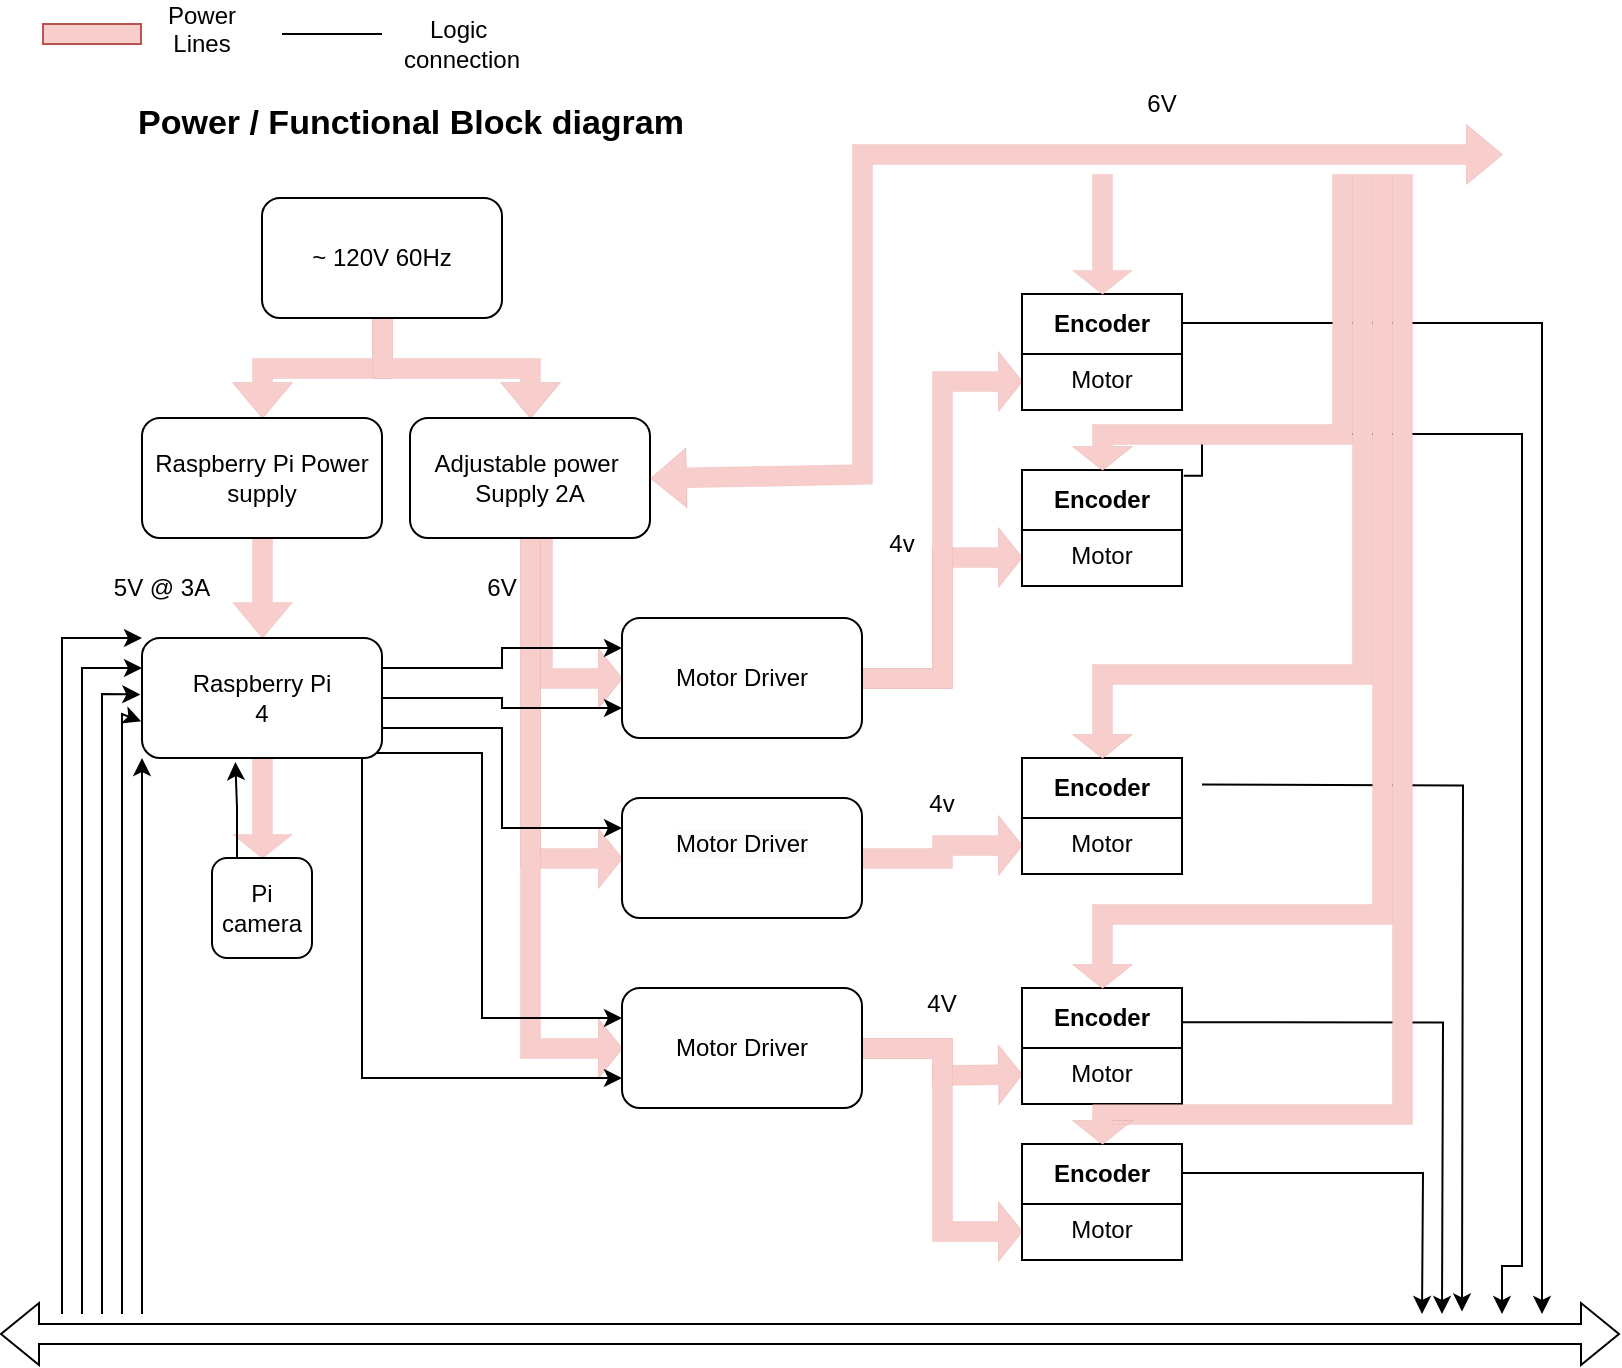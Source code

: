 <mxfile version="24.8.6">
  <diagram id="C5RBs43oDa-KdzZeNtuy" name="Page-1">
    <mxGraphModel dx="2025" dy="1185" grid="1" gridSize="10" guides="1" tooltips="1" connect="1" arrows="1" fold="1" page="1" pageScale="1" pageWidth="827" pageHeight="1169" math="0" shadow="0">
      <root>
        <mxCell id="WIyWlLk6GJQsqaUBKTNV-0" />
        <mxCell id="WIyWlLk6GJQsqaUBKTNV-1" parent="WIyWlLk6GJQsqaUBKTNV-0" />
        <mxCell id="K546R3tfsQZQjaJNBDif-0" value="Power / Functional Block diagram" style="text;html=1;align=center;verticalAlign=middle;resizable=0;points=[];autosize=1;strokeColor=none;fillColor=none;fontStyle=1;horizontal=1;fontSize=17;" vertex="1" parent="WIyWlLk6GJQsqaUBKTNV-1">
          <mxGeometry x="74" y="60" width="280" height="30" as="geometry" />
        </mxCell>
        <mxCell id="K546R3tfsQZQjaJNBDif-8" style="edgeStyle=orthogonalEdgeStyle;rounded=0;orthogonalLoop=1;jettySize=auto;html=1;exitX=0.5;exitY=1;exitDx=0;exitDy=0;entryX=0.5;entryY=0;entryDx=0;entryDy=0;fillColor=#f8cecc;strokeColor=#b85450;shape=flexArrow;strokeWidth=0;" edge="1" parent="WIyWlLk6GJQsqaUBKTNV-1" source="K546R3tfsQZQjaJNBDif-1" target="K546R3tfsQZQjaJNBDif-2">
          <mxGeometry relative="1" as="geometry" />
        </mxCell>
        <mxCell id="K546R3tfsQZQjaJNBDif-9" style="edgeStyle=orthogonalEdgeStyle;rounded=0;orthogonalLoop=1;jettySize=auto;html=1;exitX=0.5;exitY=1;exitDx=0;exitDy=0;entryX=0.5;entryY=0;entryDx=0;entryDy=0;fillColor=#f8cecc;strokeColor=#b85450;shape=flexArrow;strokeWidth=0;" edge="1" parent="WIyWlLk6GJQsqaUBKTNV-1" source="K546R3tfsQZQjaJNBDif-1" target="K546R3tfsQZQjaJNBDif-3">
          <mxGeometry relative="1" as="geometry" />
        </mxCell>
        <mxCell id="K546R3tfsQZQjaJNBDif-1" value="~ 120V 60Hz" style="rounded=1;whiteSpace=wrap;html=1;" vertex="1" parent="WIyWlLk6GJQsqaUBKTNV-1">
          <mxGeometry x="140" y="112" width="120" height="60" as="geometry" />
        </mxCell>
        <mxCell id="K546R3tfsQZQjaJNBDif-10" style="edgeStyle=orthogonalEdgeStyle;rounded=0;orthogonalLoop=1;jettySize=auto;html=1;exitX=0.5;exitY=1;exitDx=0;exitDy=0;entryX=0.5;entryY=0;entryDx=0;entryDy=0;fillColor=#f8cecc;strokeColor=#b85450;shape=flexArrow;strokeWidth=0;" edge="1" parent="WIyWlLk6GJQsqaUBKTNV-1" source="K546R3tfsQZQjaJNBDif-2" target="K546R3tfsQZQjaJNBDif-4">
          <mxGeometry relative="1" as="geometry" />
        </mxCell>
        <mxCell id="K546R3tfsQZQjaJNBDif-2" value="Raspberry Pi Power supply" style="rounded=1;whiteSpace=wrap;html=1;" vertex="1" parent="WIyWlLk6GJQsqaUBKTNV-1">
          <mxGeometry x="80" y="222" width="120" height="60" as="geometry" />
        </mxCell>
        <mxCell id="K546R3tfsQZQjaJNBDif-16" style="edgeStyle=orthogonalEdgeStyle;rounded=0;orthogonalLoop=1;jettySize=auto;html=1;exitX=0.5;exitY=1;exitDx=0;exitDy=0;entryX=0;entryY=0.5;entryDx=0;entryDy=0;fillColor=#f8cecc;strokeColor=#b85450;shape=flexArrow;strokeWidth=0;endSize=4;startSize=4;" edge="1" parent="WIyWlLk6GJQsqaUBKTNV-1" source="K546R3tfsQZQjaJNBDif-3" target="K546R3tfsQZQjaJNBDif-7">
          <mxGeometry relative="1" as="geometry">
            <Array as="points">
              <mxPoint x="280" y="282" />
            </Array>
          </mxGeometry>
        </mxCell>
        <mxCell id="K546R3tfsQZQjaJNBDif-18" style="edgeStyle=orthogonalEdgeStyle;rounded=0;orthogonalLoop=1;jettySize=auto;html=1;exitX=0.5;exitY=1;exitDx=0;exitDy=0;entryX=0;entryY=0.5;entryDx=0;entryDy=0;fillColor=#f8cecc;strokeColor=#b85450;shape=flexArrow;strokeWidth=0;endSize=4;startSize=4;" edge="1" parent="WIyWlLk6GJQsqaUBKTNV-1" source="K546R3tfsQZQjaJNBDif-3" target="K546R3tfsQZQjaJNBDif-6">
          <mxGeometry relative="1" as="geometry" />
        </mxCell>
        <mxCell id="K546R3tfsQZQjaJNBDif-19" style="edgeStyle=orthogonalEdgeStyle;rounded=0;orthogonalLoop=1;jettySize=auto;html=1;exitX=0.5;exitY=1;exitDx=0;exitDy=0;entryX=0;entryY=0.5;entryDx=0;entryDy=0;fillColor=#f8cecc;strokeColor=#b85450;shape=flexArrow;strokeWidth=0;endSize=4;startSize=4;" edge="1" parent="WIyWlLk6GJQsqaUBKTNV-1" source="K546R3tfsQZQjaJNBDif-3" target="K546R3tfsQZQjaJNBDif-5">
          <mxGeometry relative="1" as="geometry" />
        </mxCell>
        <mxCell id="K546R3tfsQZQjaJNBDif-3" value="Adjustable power&amp;nbsp;&lt;div&gt;Supply 2A&lt;/div&gt;" style="rounded=1;whiteSpace=wrap;html=1;" vertex="1" parent="WIyWlLk6GJQsqaUBKTNV-1">
          <mxGeometry x="214" y="222" width="120" height="60" as="geometry" />
        </mxCell>
        <mxCell id="K546R3tfsQZQjaJNBDif-14" value="" style="edgeStyle=orthogonalEdgeStyle;rounded=0;orthogonalLoop=1;jettySize=auto;html=1;fillColor=#f8cecc;strokeColor=#b85450;shape=flexArrow;strokeWidth=0;endSize=4;startSize=4;" edge="1" parent="WIyWlLk6GJQsqaUBKTNV-1" source="K546R3tfsQZQjaJNBDif-4" target="K546R3tfsQZQjaJNBDif-12">
          <mxGeometry relative="1" as="geometry" />
        </mxCell>
        <mxCell id="K546R3tfsQZQjaJNBDif-79" style="edgeStyle=orthogonalEdgeStyle;rounded=0;orthogonalLoop=1;jettySize=auto;html=1;exitX=1;exitY=0.25;exitDx=0;exitDy=0;entryX=0;entryY=0.25;entryDx=0;entryDy=0;" edge="1" parent="WIyWlLk6GJQsqaUBKTNV-1" source="K546R3tfsQZQjaJNBDif-4" target="K546R3tfsQZQjaJNBDif-7">
          <mxGeometry relative="1" as="geometry" />
        </mxCell>
        <mxCell id="K546R3tfsQZQjaJNBDif-84" style="edgeStyle=orthogonalEdgeStyle;rounded=0;orthogonalLoop=1;jettySize=auto;html=1;exitX=1;exitY=0.75;exitDx=0;exitDy=0;entryX=0;entryY=0.25;entryDx=0;entryDy=0;" edge="1" parent="WIyWlLk6GJQsqaUBKTNV-1" source="K546R3tfsQZQjaJNBDif-4" target="K546R3tfsQZQjaJNBDif-6">
          <mxGeometry relative="1" as="geometry">
            <mxPoint x="310" y="490" as="targetPoint" />
          </mxGeometry>
        </mxCell>
        <mxCell id="K546R3tfsQZQjaJNBDif-86" style="edgeStyle=orthogonalEdgeStyle;rounded=0;orthogonalLoop=1;jettySize=auto;html=1;exitX=0.972;exitY=0.958;exitDx=0;exitDy=0;entryX=0;entryY=0.25;entryDx=0;entryDy=0;exitPerimeter=0;" edge="1" parent="WIyWlLk6GJQsqaUBKTNV-1" source="K546R3tfsQZQjaJNBDif-4" target="K546R3tfsQZQjaJNBDif-5">
          <mxGeometry relative="1" as="geometry">
            <mxPoint x="250" y="480" as="targetPoint" />
            <Array as="points">
              <mxPoint x="250" y="390" />
              <mxPoint x="250" y="522" />
            </Array>
          </mxGeometry>
        </mxCell>
        <mxCell id="K546R3tfsQZQjaJNBDif-87" style="edgeStyle=orthogonalEdgeStyle;rounded=0;orthogonalLoop=1;jettySize=auto;html=1;exitX=0.75;exitY=1;exitDx=0;exitDy=0;entryX=0;entryY=0.75;entryDx=0;entryDy=0;" edge="1" parent="WIyWlLk6GJQsqaUBKTNV-1" source="K546R3tfsQZQjaJNBDif-4" target="K546R3tfsQZQjaJNBDif-5">
          <mxGeometry relative="1" as="geometry">
            <mxPoint x="230" y="470" as="targetPoint" />
            <Array as="points">
              <mxPoint x="190" y="392" />
              <mxPoint x="190" y="552" />
            </Array>
          </mxGeometry>
        </mxCell>
        <mxCell id="K546R3tfsQZQjaJNBDif-4" value="Raspberry Pi&lt;div&gt;4&lt;/div&gt;" style="rounded=1;whiteSpace=wrap;html=1;" vertex="1" parent="WIyWlLk6GJQsqaUBKTNV-1">
          <mxGeometry x="80" y="332" width="120" height="60" as="geometry" />
        </mxCell>
        <mxCell id="K546R3tfsQZQjaJNBDif-58" style="edgeStyle=orthogonalEdgeStyle;rounded=0;orthogonalLoop=1;jettySize=auto;html=1;exitX=1;exitY=0.5;exitDx=0;exitDy=0;fillColor=#f8cecc;strokeColor=#b85450;shape=flexArrow;strokeWidth=0;endSize=4;startSize=4;" edge="1" parent="WIyWlLk6GJQsqaUBKTNV-1" source="K546R3tfsQZQjaJNBDif-5">
          <mxGeometry relative="1" as="geometry">
            <mxPoint x="520" y="550" as="targetPoint" />
          </mxGeometry>
        </mxCell>
        <mxCell id="K546R3tfsQZQjaJNBDif-59" style="edgeStyle=orthogonalEdgeStyle;rounded=0;orthogonalLoop=1;jettySize=auto;html=1;exitX=1;exitY=0.5;exitDx=0;exitDy=0;entryX=0;entryY=0.75;entryDx=0;entryDy=0;fillColor=#f8cecc;strokeColor=#b85450;shape=flexArrow;strokeWidth=0;endSize=4;startSize=4;" edge="1" parent="WIyWlLk6GJQsqaUBKTNV-1" source="K546R3tfsQZQjaJNBDif-5" target="K546R3tfsQZQjaJNBDif-31">
          <mxGeometry relative="1" as="geometry" />
        </mxCell>
        <mxCell id="K546R3tfsQZQjaJNBDif-5" value="Motor Driver" style="rounded=1;whiteSpace=wrap;html=1;" vertex="1" parent="WIyWlLk6GJQsqaUBKTNV-1">
          <mxGeometry x="320" y="507" width="120" height="60" as="geometry" />
        </mxCell>
        <mxCell id="K546R3tfsQZQjaJNBDif-57" style="edgeStyle=orthogonalEdgeStyle;rounded=0;orthogonalLoop=1;jettySize=auto;html=1;exitX=1;exitY=0.5;exitDx=0;exitDy=0;entryX=0;entryY=0.75;entryDx=0;entryDy=0;fillColor=#f8cecc;strokeColor=#b85450;shape=flexArrow;strokeWidth=0;endSize=4;startSize=4;" edge="1" parent="WIyWlLk6GJQsqaUBKTNV-1" source="K546R3tfsQZQjaJNBDif-6" target="K546R3tfsQZQjaJNBDif-50">
          <mxGeometry relative="1" as="geometry" />
        </mxCell>
        <mxCell id="K546R3tfsQZQjaJNBDif-6" value="&#xa;&lt;span style=&quot;color: rgb(0, 0, 0); font-family: Helvetica; font-size: 12px; font-style: normal; font-variant-ligatures: normal; font-variant-caps: normal; font-weight: 400; letter-spacing: normal; orphans: 2; text-align: center; text-indent: 0px; text-transform: none; widows: 2; word-spacing: 0px; -webkit-text-stroke-width: 0px; white-space: normal; background-color: rgb(251, 251, 251); text-decoration-thickness: initial; text-decoration-style: initial; text-decoration-color: initial; display: inline !important; float: none;&quot;&gt;Motor Driver&lt;/span&gt;&#xa;&#xa;" style="rounded=1;whiteSpace=wrap;html=1;" vertex="1" parent="WIyWlLk6GJQsqaUBKTNV-1">
          <mxGeometry x="320" y="412" width="120" height="60" as="geometry" />
        </mxCell>
        <mxCell id="K546R3tfsQZQjaJNBDif-56" style="edgeStyle=orthogonalEdgeStyle;rounded=0;orthogonalLoop=1;jettySize=auto;html=1;exitX=1;exitY=0.5;exitDx=0;exitDy=0;entryX=0;entryY=0.75;entryDx=0;entryDy=0;fillColor=#f8cecc;strokeColor=#b85450;shape=flexArrow;strokeWidth=0;endSize=4;startSize=4;" edge="1" parent="WIyWlLk6GJQsqaUBKTNV-1" source="K546R3tfsQZQjaJNBDif-7" target="K546R3tfsQZQjaJNBDif-44">
          <mxGeometry relative="1" as="geometry">
            <Array as="points">
              <mxPoint x="480" y="352" />
              <mxPoint x="480" y="292" />
            </Array>
          </mxGeometry>
        </mxCell>
        <mxCell id="K546R3tfsQZQjaJNBDif-70" style="edgeStyle=orthogonalEdgeStyle;rounded=0;orthogonalLoop=1;jettySize=auto;html=1;exitX=1;exitY=0.5;exitDx=0;exitDy=0;entryX=0;entryY=0.75;entryDx=0;entryDy=0;fillColor=#f8cecc;strokeColor=#b85450;shape=flexArrow;strokeWidth=0;endSize=4;startSize=4;" edge="1" parent="WIyWlLk6GJQsqaUBKTNV-1" source="K546R3tfsQZQjaJNBDif-7" target="K546R3tfsQZQjaJNBDif-42">
          <mxGeometry relative="1" as="geometry" />
        </mxCell>
        <mxCell id="K546R3tfsQZQjaJNBDif-7" value="Motor Driver" style="rounded=1;whiteSpace=wrap;html=1;" vertex="1" parent="WIyWlLk6GJQsqaUBKTNV-1">
          <mxGeometry x="320" y="322" width="120" height="60" as="geometry" />
        </mxCell>
        <mxCell id="K546R3tfsQZQjaJNBDif-11" value="5V @ 3A" style="text;html=1;align=center;verticalAlign=middle;whiteSpace=wrap;rounded=0;" vertex="1" parent="WIyWlLk6GJQsqaUBKTNV-1">
          <mxGeometry x="60" y="292" width="60" height="30" as="geometry" />
        </mxCell>
        <mxCell id="K546R3tfsQZQjaJNBDif-12" value="Pi&lt;div&gt;camera&lt;/div&gt;" style="rounded=1;whiteSpace=wrap;html=1;" vertex="1" parent="WIyWlLk6GJQsqaUBKTNV-1">
          <mxGeometry x="115" y="442" width="50" height="50" as="geometry" />
        </mxCell>
        <mxCell id="K546R3tfsQZQjaJNBDif-93" style="edgeStyle=orthogonalEdgeStyle;rounded=0;orthogonalLoop=1;jettySize=auto;html=1;exitX=1;exitY=0.25;exitDx=0;exitDy=0;" edge="1" parent="WIyWlLk6GJQsqaUBKTNV-1" source="K546R3tfsQZQjaJNBDif-31">
          <mxGeometry relative="1" as="geometry">
            <mxPoint x="720.0" y="670" as="targetPoint" />
            <mxPoint x="630" y="599.5" as="sourcePoint" />
          </mxGeometry>
        </mxCell>
        <mxCell id="K546R3tfsQZQjaJNBDif-31" value="Encoder" style="swimlane;whiteSpace=wrap;html=1;startSize=30;" vertex="1" parent="WIyWlLk6GJQsqaUBKTNV-1">
          <mxGeometry x="520" y="585" width="80" height="58" as="geometry">
            <mxRectangle x="374" y="670" width="140" height="60" as="alternateBounds" />
          </mxGeometry>
        </mxCell>
        <mxCell id="K546R3tfsQZQjaJNBDif-32" value="Motor" style="text;html=1;align=center;verticalAlign=middle;whiteSpace=wrap;rounded=0;" vertex="1" parent="K546R3tfsQZQjaJNBDif-31">
          <mxGeometry x="10" y="28" width="60" height="30" as="geometry" />
        </mxCell>
        <mxCell id="K546R3tfsQZQjaJNBDif-89" style="edgeStyle=orthogonalEdgeStyle;rounded=0;orthogonalLoop=1;jettySize=auto;html=1;exitX=1;exitY=0.25;exitDx=0;exitDy=0;" edge="1" parent="WIyWlLk6GJQsqaUBKTNV-1" source="K546R3tfsQZQjaJNBDif-42">
          <mxGeometry relative="1" as="geometry">
            <mxPoint x="780" y="670" as="targetPoint" />
            <Array as="points">
              <mxPoint x="780" y="174" />
              <mxPoint x="780" y="670" />
            </Array>
          </mxGeometry>
        </mxCell>
        <mxCell id="K546R3tfsQZQjaJNBDif-42" value="Encoder" style="swimlane;whiteSpace=wrap;html=1;startSize=30;" vertex="1" parent="WIyWlLk6GJQsqaUBKTNV-1">
          <mxGeometry x="520" y="160" width="80" height="58" as="geometry">
            <mxRectangle x="374" y="670" width="140" height="60" as="alternateBounds" />
          </mxGeometry>
        </mxCell>
        <mxCell id="K546R3tfsQZQjaJNBDif-43" value="Motor" style="text;html=1;align=center;verticalAlign=middle;whiteSpace=wrap;rounded=0;" vertex="1" parent="K546R3tfsQZQjaJNBDif-42">
          <mxGeometry x="10" y="28" width="60" height="30" as="geometry" />
        </mxCell>
        <mxCell id="K546R3tfsQZQjaJNBDif-90" style="edgeStyle=orthogonalEdgeStyle;rounded=0;orthogonalLoop=1;jettySize=auto;html=1;exitX=1.011;exitY=0.05;exitDx=0;exitDy=0;exitPerimeter=0;" edge="1" parent="WIyWlLk6GJQsqaUBKTNV-1" source="K546R3tfsQZQjaJNBDif-44">
          <mxGeometry relative="1" as="geometry">
            <mxPoint x="760" y="670.02" as="targetPoint" />
            <mxPoint x="600" y="230.5" as="sourcePoint" />
            <Array as="points">
              <mxPoint x="610" y="251" />
              <mxPoint x="610" y="230" />
              <mxPoint x="770" y="230" />
              <mxPoint x="770" y="646" />
              <mxPoint x="760" y="646" />
            </Array>
          </mxGeometry>
        </mxCell>
        <mxCell id="K546R3tfsQZQjaJNBDif-44" value="Encoder" style="swimlane;whiteSpace=wrap;html=1;startSize=30;" vertex="1" parent="WIyWlLk6GJQsqaUBKTNV-1">
          <mxGeometry x="520" y="248" width="80" height="58" as="geometry">
            <mxRectangle x="374" y="670" width="140" height="60" as="alternateBounds" />
          </mxGeometry>
        </mxCell>
        <mxCell id="K546R3tfsQZQjaJNBDif-45" value="Motor" style="text;html=1;align=center;verticalAlign=middle;whiteSpace=wrap;rounded=0;" vertex="1" parent="K546R3tfsQZQjaJNBDif-44">
          <mxGeometry x="10" y="28" width="60" height="30" as="geometry" />
        </mxCell>
        <mxCell id="K546R3tfsQZQjaJNBDif-92" style="edgeStyle=orthogonalEdgeStyle;rounded=0;orthogonalLoop=1;jettySize=auto;html=1;exitX=0.994;exitY=0.296;exitDx=0;exitDy=0;exitPerimeter=0;" edge="1" parent="WIyWlLk6GJQsqaUBKTNV-1" source="K546R3tfsQZQjaJNBDif-46">
          <mxGeometry relative="1" as="geometry">
            <mxPoint x="730.0" y="670" as="targetPoint" />
            <mxPoint x="620" y="521.5" as="sourcePoint" />
          </mxGeometry>
        </mxCell>
        <mxCell id="K546R3tfsQZQjaJNBDif-46" value="Encoder" style="swimlane;whiteSpace=wrap;html=1;startSize=30;" vertex="1" parent="WIyWlLk6GJQsqaUBKTNV-1">
          <mxGeometry x="520" y="507" width="80" height="58" as="geometry">
            <mxRectangle x="374" y="670" width="140" height="60" as="alternateBounds" />
          </mxGeometry>
        </mxCell>
        <mxCell id="K546R3tfsQZQjaJNBDif-47" value="Motor" style="text;html=1;align=center;verticalAlign=middle;whiteSpace=wrap;rounded=0;" vertex="1" parent="K546R3tfsQZQjaJNBDif-46">
          <mxGeometry x="10" y="28" width="60" height="30" as="geometry" />
        </mxCell>
        <mxCell id="K546R3tfsQZQjaJNBDif-91" style="edgeStyle=orthogonalEdgeStyle;rounded=0;orthogonalLoop=1;jettySize=auto;html=1;exitX=1;exitY=0.25;exitDx=0;exitDy=0;" edge="1" parent="WIyWlLk6GJQsqaUBKTNV-1">
          <mxGeometry relative="1" as="geometry">
            <mxPoint x="740" y="668.75" as="targetPoint" />
            <mxPoint x="610" y="405.25" as="sourcePoint" />
          </mxGeometry>
        </mxCell>
        <mxCell id="K546R3tfsQZQjaJNBDif-50" value="Encoder" style="swimlane;whiteSpace=wrap;html=1;startSize=30;" vertex="1" parent="WIyWlLk6GJQsqaUBKTNV-1">
          <mxGeometry x="520" y="392" width="80" height="58" as="geometry">
            <mxRectangle x="374" y="670" width="140" height="60" as="alternateBounds" />
          </mxGeometry>
        </mxCell>
        <mxCell id="K546R3tfsQZQjaJNBDif-51" value="Motor" style="text;html=1;align=center;verticalAlign=middle;whiteSpace=wrap;rounded=0;" vertex="1" parent="K546R3tfsQZQjaJNBDif-50">
          <mxGeometry x="10" y="28" width="60" height="30" as="geometry" />
        </mxCell>
        <mxCell id="K546R3tfsQZQjaJNBDif-60" value="" style="shape=flexArrow;endArrow=classic;startArrow=classic;html=1;rounded=0;exitX=1;exitY=0.5;exitDx=0;exitDy=0;fillColor=#f8cecc;strokeColor=#b85450;strokeWidth=0;" edge="1" parent="WIyWlLk6GJQsqaUBKTNV-1" source="K546R3tfsQZQjaJNBDif-3">
          <mxGeometry width="100" height="100" relative="1" as="geometry">
            <mxPoint x="390" y="140" as="sourcePoint" />
            <mxPoint x="760" y="90" as="targetPoint" />
            <Array as="points">
              <mxPoint x="440" y="250" />
              <mxPoint x="440" y="90" />
              <mxPoint x="680" y="90" />
            </Array>
          </mxGeometry>
        </mxCell>
        <mxCell id="K546R3tfsQZQjaJNBDif-61" value="6V" style="text;html=1;align=center;verticalAlign=middle;whiteSpace=wrap;rounded=0;" vertex="1" parent="WIyWlLk6GJQsqaUBKTNV-1">
          <mxGeometry x="230" y="292" width="60" height="30" as="geometry" />
        </mxCell>
        <mxCell id="K546R3tfsQZQjaJNBDif-63" value="" style="endArrow=classic;html=1;rounded=0;horizontal=1;entryX=0.5;entryY=0;entryDx=0;entryDy=0;fillColor=#f8cecc;strokeColor=#b85450;shape=flexArrow;strokeWidth=0;endSize=4;startSize=4;" edge="1" parent="WIyWlLk6GJQsqaUBKTNV-1" target="K546R3tfsQZQjaJNBDif-42">
          <mxGeometry width="50" height="50" relative="1" as="geometry">
            <mxPoint x="560" y="100" as="sourcePoint" />
            <mxPoint x="700" y="110" as="targetPoint" />
            <Array as="points">
              <mxPoint x="560" y="100" />
            </Array>
          </mxGeometry>
        </mxCell>
        <mxCell id="K546R3tfsQZQjaJNBDif-64" value="" style="endArrow=classic;html=1;rounded=0;horizontal=1;entryX=0.5;entryY=0;entryDx=0;entryDy=0;fillColor=#f8cecc;strokeColor=#b85450;shape=flexArrow;strokeWidth=0;endSize=4;startSize=4;" edge="1" parent="WIyWlLk6GJQsqaUBKTNV-1" target="K546R3tfsQZQjaJNBDif-44">
          <mxGeometry width="50" height="50" relative="1" as="geometry">
            <mxPoint x="680" y="100" as="sourcePoint" />
            <mxPoint x="610" y="184" as="targetPoint" />
            <Array as="points">
              <mxPoint x="680" y="230" />
              <mxPoint x="560" y="230" />
            </Array>
          </mxGeometry>
        </mxCell>
        <mxCell id="K546R3tfsQZQjaJNBDif-65" value="" style="endArrow=classic;html=1;rounded=0;horizontal=1;entryX=0.5;entryY=0;entryDx=0;entryDy=0;fillColor=#f8cecc;strokeColor=#b85450;shape=flexArrow;strokeWidth=0;endSize=4;startSize=4;" edge="1" parent="WIyWlLk6GJQsqaUBKTNV-1" target="K546R3tfsQZQjaJNBDif-50">
          <mxGeometry width="50" height="50" relative="1" as="geometry">
            <mxPoint x="690" y="100" as="sourcePoint" />
            <mxPoint x="620" y="194" as="targetPoint" />
            <Array as="points">
              <mxPoint x="690" y="350" />
              <mxPoint x="560" y="350" />
            </Array>
          </mxGeometry>
        </mxCell>
        <mxCell id="K546R3tfsQZQjaJNBDif-66" value="" style="endArrow=classic;html=1;rounded=0;horizontal=1;entryX=0.5;entryY=0;entryDx=0;entryDy=0;fillColor=#f8cecc;strokeColor=#b85450;shape=flexArrow;strokeWidth=0;endSize=4;startSize=4;" edge="1" parent="WIyWlLk6GJQsqaUBKTNV-1" target="K546R3tfsQZQjaJNBDif-46">
          <mxGeometry width="50" height="50" relative="1" as="geometry">
            <mxPoint x="700" y="100" as="sourcePoint" />
            <mxPoint x="630" y="204" as="targetPoint" />
            <Array as="points">
              <mxPoint x="700" y="470" />
              <mxPoint x="560" y="470" />
            </Array>
          </mxGeometry>
        </mxCell>
        <mxCell id="K546R3tfsQZQjaJNBDif-67" value="" style="endArrow=classic;html=1;rounded=0;horizontal=1;entryX=0.5;entryY=0;entryDx=0;entryDy=0;fillColor=#f8cecc;strokeColor=#b85450;shape=flexArrow;strokeWidth=0;endSize=4;startSize=4;" edge="1" parent="WIyWlLk6GJQsqaUBKTNV-1" target="K546R3tfsQZQjaJNBDif-31">
          <mxGeometry width="50" height="50" relative="1" as="geometry">
            <mxPoint x="710" y="100" as="sourcePoint" />
            <mxPoint x="640" y="214" as="targetPoint" />
            <Array as="points">
              <mxPoint x="710" y="570" />
              <mxPoint x="560" y="570" />
            </Array>
          </mxGeometry>
        </mxCell>
        <mxCell id="K546R3tfsQZQjaJNBDif-68" value="6V" style="text;html=1;align=center;verticalAlign=middle;whiteSpace=wrap;rounded=0;" vertex="1" parent="WIyWlLk6GJQsqaUBKTNV-1">
          <mxGeometry x="560" y="50" width="60" height="30" as="geometry" />
        </mxCell>
        <mxCell id="K546R3tfsQZQjaJNBDif-71" value="4v" style="text;html=1;align=center;verticalAlign=middle;whiteSpace=wrap;rounded=0;" vertex="1" parent="WIyWlLk6GJQsqaUBKTNV-1">
          <mxGeometry x="450" y="400" width="60" height="30" as="geometry" />
        </mxCell>
        <mxCell id="K546R3tfsQZQjaJNBDif-72" value="4v" style="text;html=1;align=center;verticalAlign=middle;whiteSpace=wrap;rounded=0;" vertex="1" parent="WIyWlLk6GJQsqaUBKTNV-1">
          <mxGeometry x="430" y="270" width="60" height="30" as="geometry" />
        </mxCell>
        <mxCell id="K546R3tfsQZQjaJNBDif-75" value="4V" style="text;html=1;align=center;verticalAlign=middle;whiteSpace=wrap;rounded=0;" vertex="1" parent="WIyWlLk6GJQsqaUBKTNV-1">
          <mxGeometry x="450" y="500" width="60" height="30" as="geometry" />
        </mxCell>
        <mxCell id="K546R3tfsQZQjaJNBDif-76" value="" style="endArrow=none;html=1;rounded=0;fillColor=#f8cecc;strokeColor=#b85450;shape=flexArrow;" edge="1" parent="WIyWlLk6GJQsqaUBKTNV-1">
          <mxGeometry width="50" height="50" relative="1" as="geometry">
            <mxPoint x="30" y="30" as="sourcePoint" />
            <mxPoint x="80" y="30" as="targetPoint" />
          </mxGeometry>
        </mxCell>
        <mxCell id="K546R3tfsQZQjaJNBDif-77" value="Power Lines&lt;div&gt;&lt;br&gt;&lt;/div&gt;" style="text;html=1;align=center;verticalAlign=middle;whiteSpace=wrap;rounded=0;" vertex="1" parent="WIyWlLk6GJQsqaUBKTNV-1">
          <mxGeometry x="80" y="20" width="60" height="30" as="geometry" />
        </mxCell>
        <mxCell id="K546R3tfsQZQjaJNBDif-78" style="edgeStyle=orthogonalEdgeStyle;rounded=0;orthogonalLoop=1;jettySize=auto;html=1;exitX=0.25;exitY=0;exitDx=0;exitDy=0;entryX=0.389;entryY=1.034;entryDx=0;entryDy=0;entryPerimeter=0;" edge="1" parent="WIyWlLk6GJQsqaUBKTNV-1" source="K546R3tfsQZQjaJNBDif-12" target="K546R3tfsQZQjaJNBDif-4">
          <mxGeometry relative="1" as="geometry" />
        </mxCell>
        <mxCell id="K546R3tfsQZQjaJNBDif-80" style="edgeStyle=orthogonalEdgeStyle;rounded=0;orthogonalLoop=1;jettySize=auto;html=1;exitX=1;exitY=0.5;exitDx=0;exitDy=0;entryX=0;entryY=0.75;entryDx=0;entryDy=0;" edge="1" parent="WIyWlLk6GJQsqaUBKTNV-1" source="K546R3tfsQZQjaJNBDif-4" target="K546R3tfsQZQjaJNBDif-7">
          <mxGeometry relative="1" as="geometry" />
        </mxCell>
        <mxCell id="K546R3tfsQZQjaJNBDif-88" value="" style="shape=flexArrow;endArrow=classic;startArrow=classic;html=1;rounded=0;" edge="1" parent="WIyWlLk6GJQsqaUBKTNV-1">
          <mxGeometry width="100" height="100" relative="1" as="geometry">
            <mxPoint x="9" y="680" as="sourcePoint" />
            <mxPoint x="819" y="680" as="targetPoint" />
          </mxGeometry>
        </mxCell>
        <mxCell id="K546R3tfsQZQjaJNBDif-96" value="" style="endArrow=classic;html=1;rounded=0;entryX=0;entryY=0;entryDx=0;entryDy=0;" edge="1" parent="WIyWlLk6GJQsqaUBKTNV-1" target="K546R3tfsQZQjaJNBDif-4">
          <mxGeometry width="50" height="50" relative="1" as="geometry">
            <mxPoint x="40" y="670" as="sourcePoint" />
            <mxPoint x="40" y="330" as="targetPoint" />
            <Array as="points">
              <mxPoint x="40" y="332" />
            </Array>
          </mxGeometry>
        </mxCell>
        <mxCell id="K546R3tfsQZQjaJNBDif-97" value="" style="endArrow=classic;html=1;rounded=0;entryX=0;entryY=0.25;entryDx=0;entryDy=0;" edge="1" parent="WIyWlLk6GJQsqaUBKTNV-1" target="K546R3tfsQZQjaJNBDif-4">
          <mxGeometry width="50" height="50" relative="1" as="geometry">
            <mxPoint x="50" y="670" as="sourcePoint" />
            <mxPoint x="50" y="610" as="targetPoint" />
            <Array as="points">
              <mxPoint x="50" y="347" />
            </Array>
          </mxGeometry>
        </mxCell>
        <mxCell id="K546R3tfsQZQjaJNBDif-98" value="" style="endArrow=classic;html=1;rounded=0;entryX=-0.003;entryY=0.695;entryDx=0;entryDy=0;entryPerimeter=0;" edge="1" parent="WIyWlLk6GJQsqaUBKTNV-1" target="K546R3tfsQZQjaJNBDif-4">
          <mxGeometry width="50" height="50" relative="1" as="geometry">
            <mxPoint x="70" y="670" as="sourcePoint" />
            <mxPoint x="70" y="380" as="targetPoint" />
            <Array as="points">
              <mxPoint x="70" y="370" />
            </Array>
          </mxGeometry>
        </mxCell>
        <mxCell id="K546R3tfsQZQjaJNBDif-99" value="" style="endArrow=classic;html=1;rounded=0;entryX=-0.007;entryY=0.471;entryDx=0;entryDy=0;entryPerimeter=0;" edge="1" parent="WIyWlLk6GJQsqaUBKTNV-1" target="K546R3tfsQZQjaJNBDif-4">
          <mxGeometry width="50" height="50" relative="1" as="geometry">
            <mxPoint x="60.0" y="670" as="sourcePoint" />
            <mxPoint x="60" y="370" as="targetPoint" />
            <Array as="points">
              <mxPoint x="60" y="360" />
            </Array>
          </mxGeometry>
        </mxCell>
        <mxCell id="K546R3tfsQZQjaJNBDif-100" value="" style="endArrow=classic;html=1;rounded=0;entryX=0;entryY=1;entryDx=0;entryDy=0;" edge="1" parent="WIyWlLk6GJQsqaUBKTNV-1" target="K546R3tfsQZQjaJNBDif-4">
          <mxGeometry width="50" height="50" relative="1" as="geometry">
            <mxPoint x="80" y="670" as="sourcePoint" />
            <mxPoint x="80" y="610" as="targetPoint" />
          </mxGeometry>
        </mxCell>
        <mxCell id="K546R3tfsQZQjaJNBDif-103" value="" style="endArrow=none;html=1;rounded=0;" edge="1" parent="WIyWlLk6GJQsqaUBKTNV-1">
          <mxGeometry width="50" height="50" relative="1" as="geometry">
            <mxPoint x="150" y="30" as="sourcePoint" />
            <mxPoint x="200" y="30" as="targetPoint" />
          </mxGeometry>
        </mxCell>
        <mxCell id="K546R3tfsQZQjaJNBDif-104" value="Logic&amp;nbsp;&lt;div&gt;connection&lt;/div&gt;" style="text;html=1;align=center;verticalAlign=middle;whiteSpace=wrap;rounded=0;" vertex="1" parent="WIyWlLk6GJQsqaUBKTNV-1">
          <mxGeometry x="210" y="20" width="60" height="30" as="geometry" />
        </mxCell>
      </root>
    </mxGraphModel>
  </diagram>
</mxfile>
